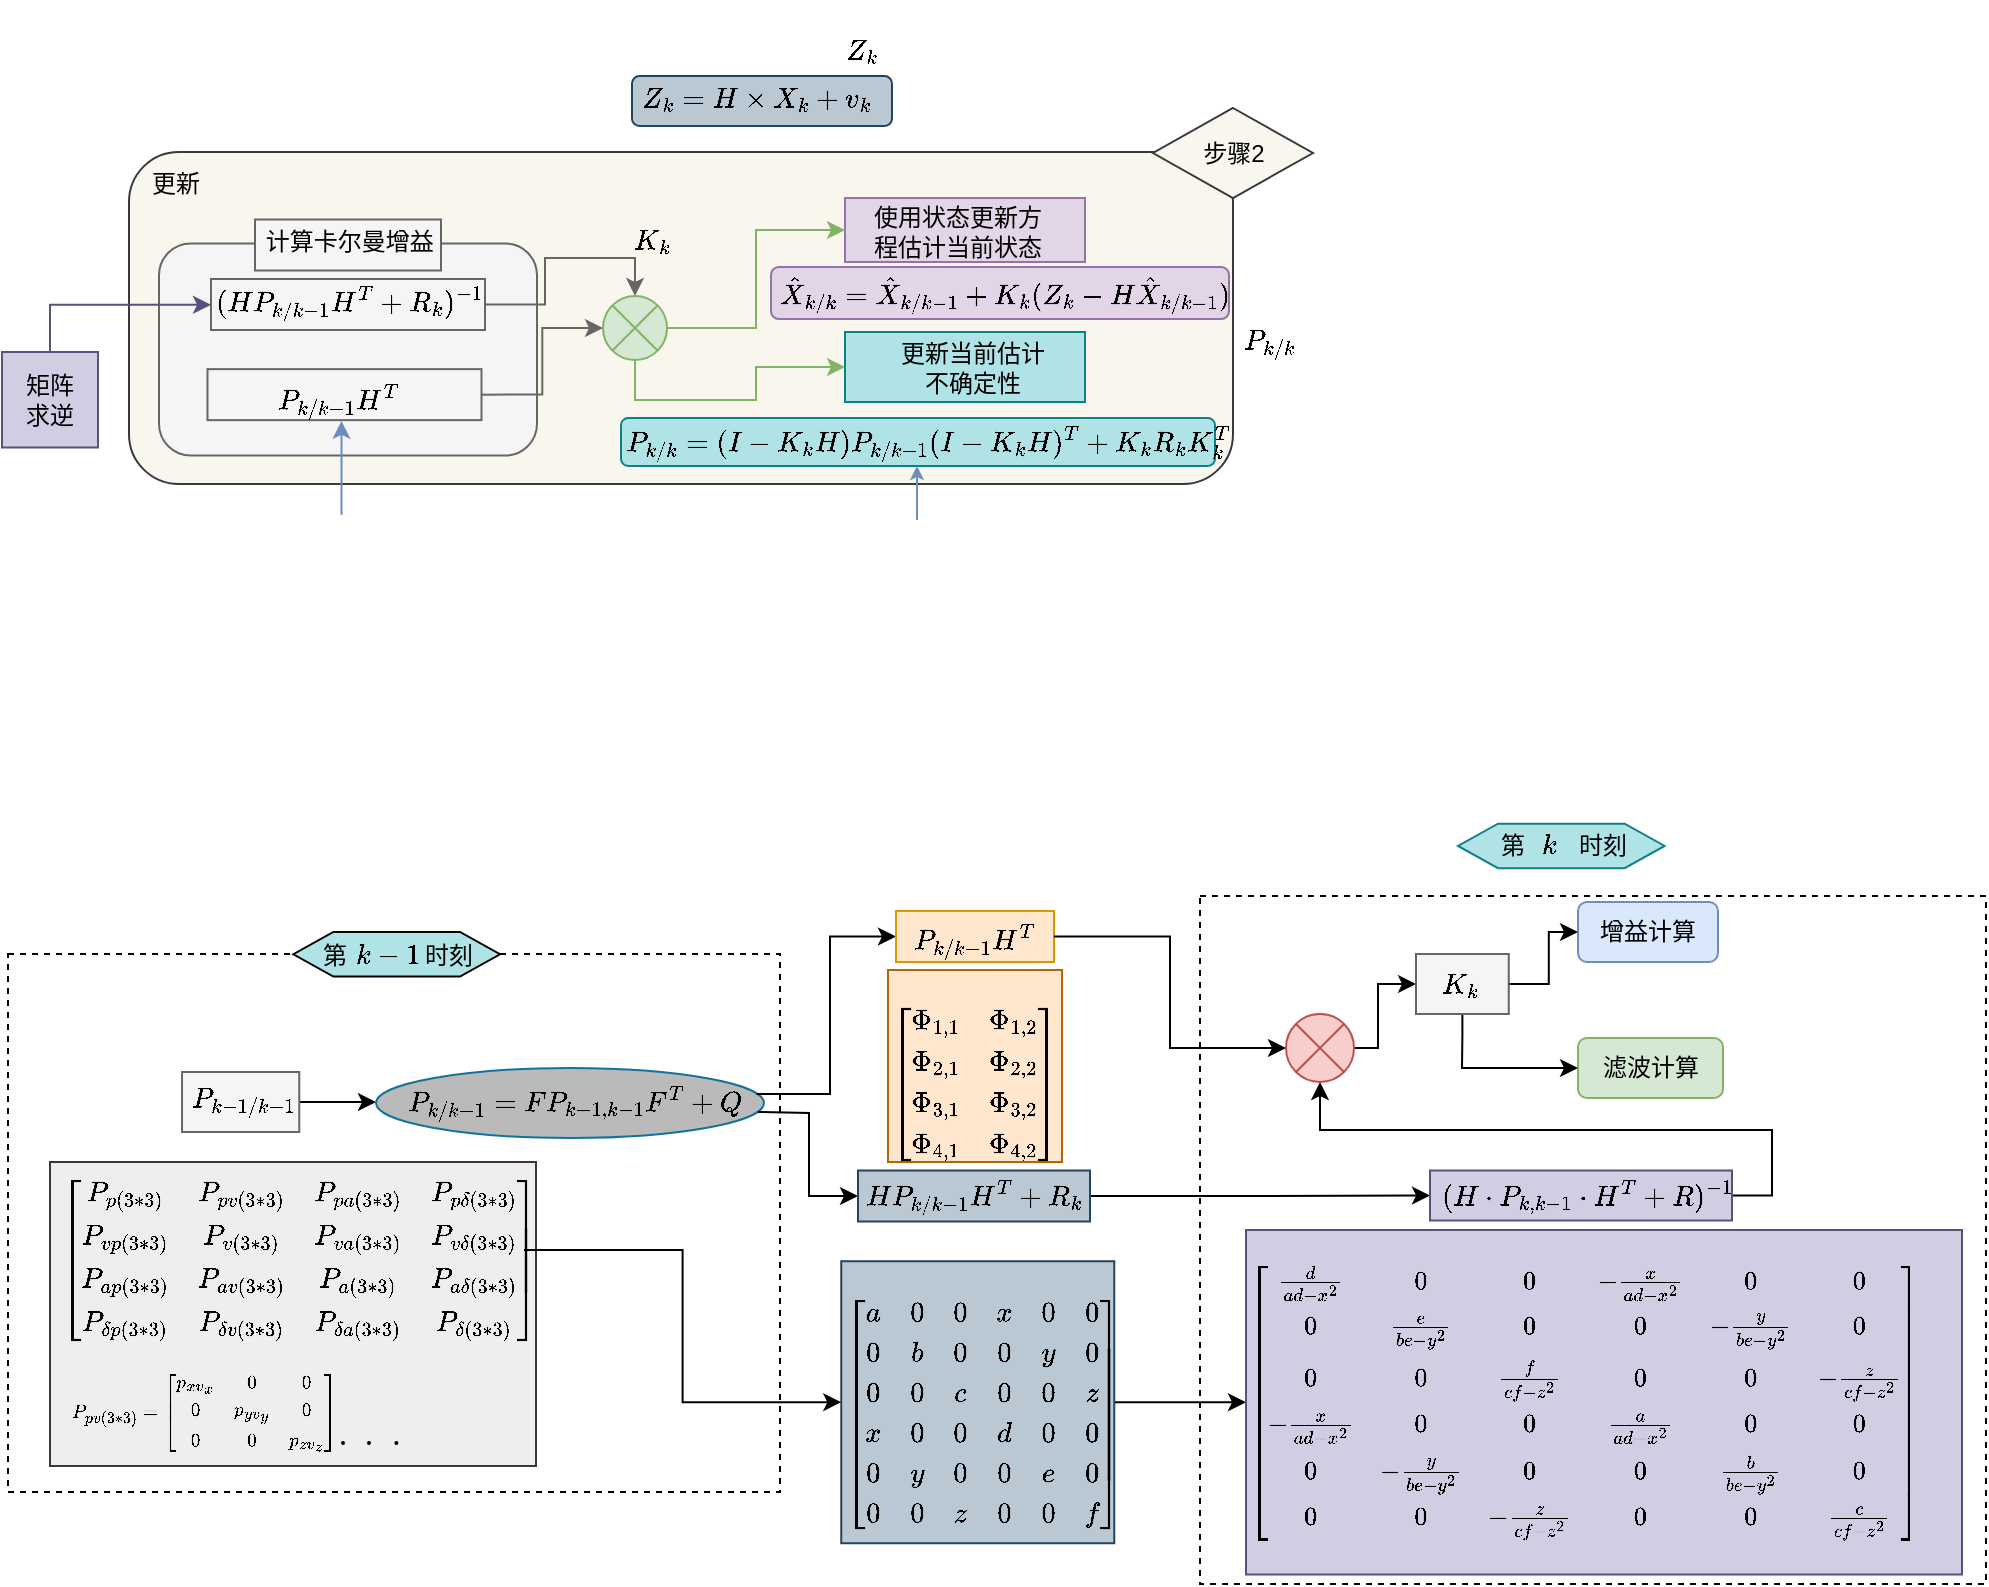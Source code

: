 <mxfile version="24.7.10">
  <diagram name="第 1 页" id="y7iJmAaxipxlzdK7qwd3">
    <mxGraphModel dx="1383" dy="1906" grid="0" gridSize="10" guides="1" tooltips="1" connect="1" arrows="1" fold="1" page="1" pageScale="1" pageWidth="827" pageHeight="1169" math="1" shadow="0">
      <root>
        <mxCell id="0" />
        <mxCell id="1" parent="0" />
        <mxCell id="mOf4tWiYJ4hYIlibuN8Z-111" value="" style="rounded=0;whiteSpace=wrap;html=1;dashed=1;" vertex="1" parent="1">
          <mxGeometry x="649" y="418" width="393" height="344" as="geometry" />
        </mxCell>
        <mxCell id="mOf4tWiYJ4hYIlibuN8Z-110" value="" style="rounded=0;whiteSpace=wrap;html=1;dashed=1;" vertex="1" parent="1">
          <mxGeometry x="53" y="447" width="386" height="269" as="geometry" />
        </mxCell>
        <mxCell id="mOf4tWiYJ4hYIlibuN8Z-69" value="$$\begin{bmatrix}&#xa;\Phi_{1,1}&amp;\Phi_{1,2}\\&#xa;\Phi_{2,1}&amp;\Phi_{2,2}\\&#xa;\Phi_{3,1}&amp;\Phi_{3,2}\\&#xa;\Phi_{4,1}&amp;\Phi_{4,2}\\\end{bmatrix}$$" style="text;whiteSpace=wrap;fillColor=#FFE6CC;strokeColor=#b46504;" vertex="1" parent="1">
          <mxGeometry x="493" y="455" width="87" height="96" as="geometry" />
        </mxCell>
        <mxCell id="mOf4tWiYJ4hYIlibuN8Z-107" value="" style="rounded=0;whiteSpace=wrap;html=1;fillColor=#eeeeee;strokeColor=#36393d;" vertex="1" parent="1">
          <mxGeometry x="74" y="551" width="243" height="152" as="geometry" />
        </mxCell>
        <mxCell id="mOf4tWiYJ4hYIlibuN8Z-101" value="" style="shape=hexagon;perimeter=hexagonPerimeter2;whiteSpace=wrap;html=1;fixedSize=1;fillColor=#b0e3e6;strokeColor=#0e8088;" vertex="1" parent="1">
          <mxGeometry x="778" y="381.87" width="103.31" height="22.25" as="geometry" />
        </mxCell>
        <mxCell id="mOf4tWiYJ4hYIlibuN8Z-100" value="" style="shape=hexagon;perimeter=hexagonPerimeter2;whiteSpace=wrap;html=1;fixedSize=1;fillColor=#B0E3E6;" vertex="1" parent="1">
          <mxGeometry x="195.69" y="436" width="103.31" height="22.25" as="geometry" />
        </mxCell>
        <mxCell id="mOf4tWiYJ4hYIlibuN8Z-90" value="" style="ellipse;whiteSpace=wrap;html=1;fillColor=#BABABA;strokeColor=#10739e;" vertex="1" parent="1">
          <mxGeometry x="237" y="504" width="194" height="35" as="geometry" />
        </mxCell>
        <mxCell id="mOf4tWiYJ4hYIlibuN8Z-72" style="edgeStyle=orthogonalEdgeStyle;rounded=0;orthogonalLoop=1;jettySize=auto;html=1;entryX=0;entryY=0.5;entryDx=0;entryDy=0;exitX=0.981;exitY=0.37;exitDx=0;exitDy=0;exitPerimeter=0;" edge="1" parent="1" source="mOf4tWiYJ4hYIlibuN8Z-90" target="mOf4tWiYJ4hYIlibuN8Z-62">
          <mxGeometry relative="1" as="geometry">
            <mxPoint x="429" y="513" as="sourcePoint" />
          </mxGeometry>
        </mxCell>
        <mxCell id="mOf4tWiYJ4hYIlibuN8Z-73" style="edgeStyle=orthogonalEdgeStyle;rounded=0;orthogonalLoop=1;jettySize=auto;html=1;entryX=0;entryY=0.5;entryDx=0;entryDy=0;" edge="1" parent="1" target="mOf4tWiYJ4hYIlibuN8Z-64">
          <mxGeometry relative="1" as="geometry">
            <mxPoint x="428" y="526" as="sourcePoint" />
            <mxPoint x="474.25" y="566.0" as="targetPoint" />
          </mxGeometry>
        </mxCell>
        <mxCell id="mOf4tWiYJ4hYIlibuN8Z-14" value="" style="rounded=1;whiteSpace=wrap;html=1;fillColor=#bac8d3;strokeColor=#23445d;" vertex="1" parent="1">
          <mxGeometry x="365" y="8" width="130" height="25" as="geometry" />
        </mxCell>
        <mxCell id="mOf4tWiYJ4hYIlibuN8Z-15" value="" style="rounded=1;whiteSpace=wrap;html=1;fillColor=#f9f7ed;strokeColor=#36393d;" vertex="1" parent="1">
          <mxGeometry x="113.5" y="46" width="552" height="166" as="geometry" />
        </mxCell>
        <mxCell id="mOf4tWiYJ4hYIlibuN8Z-16" value="" style="rounded=1;whiteSpace=wrap;html=1;fillColor=#f5f5f5;fontColor=#333333;strokeColor=#666666;" vertex="1" parent="1">
          <mxGeometry x="128.5" y="91.75" width="189" height="106" as="geometry" />
        </mxCell>
        <mxCell id="mOf4tWiYJ4hYIlibuN8Z-17" value="" style="rounded=1;whiteSpace=wrap;html=1;fillColor=#b0e3e6;strokeColor=#0e8088;" vertex="1" parent="1">
          <mxGeometry x="359.5" y="179" width="297" height="24" as="geometry" />
        </mxCell>
        <mxCell id="mOf4tWiYJ4hYIlibuN8Z-18" value="" style="rounded=1;whiteSpace=wrap;html=1;fillColor=#e1d5e7;strokeColor=#9673a6;" vertex="1" parent="1">
          <mxGeometry x="434.5" y="103.5" width="229" height="26" as="geometry" />
        </mxCell>
        <mxCell id="mOf4tWiYJ4hYIlibuN8Z-19" value="" style="rounded=0;whiteSpace=wrap;html=1;fillColor=#b0e3e6;strokeColor=#0e8088;" vertex="1" parent="1">
          <mxGeometry x="471.5" y="136" width="120" height="35" as="geometry" />
        </mxCell>
        <mxCell id="mOf4tWiYJ4hYIlibuN8Z-20" value="" style="rounded=0;whiteSpace=wrap;html=1;fillColor=#e1d5e7;strokeColor=#9673a6;" vertex="1" parent="1">
          <mxGeometry x="471.5" y="69" width="120" height="32" as="geometry" />
        </mxCell>
        <mxCell id="mOf4tWiYJ4hYIlibuN8Z-21" value="" style="rounded=0;whiteSpace=wrap;html=1;fillColor=#f5f5f5;strokeColor=#666666;fontColor=#333333;" vertex="1" parent="1">
          <mxGeometry x="176.5" y="79.75" width="93" height="25.5" as="geometry" />
        </mxCell>
        <mxCell id="mOf4tWiYJ4hYIlibuN8Z-22" value="更新" style="text;html=1;align=center;verticalAlign=middle;whiteSpace=wrap;rounded=0;" vertex="1" parent="1">
          <mxGeometry x="106.5" y="47.25" width="60" height="30" as="geometry" />
        </mxCell>
        <mxCell id="mOf4tWiYJ4hYIlibuN8Z-23" value="使用状态更新方程估计当前状态" style="text;html=1;align=center;verticalAlign=middle;whiteSpace=wrap;rounded=0;" vertex="1" parent="1">
          <mxGeometry x="480" y="71" width="96" height="30" as="geometry" />
        </mxCell>
        <mxCell id="mOf4tWiYJ4hYIlibuN8Z-24" value="更新当前估计不确定性" style="text;html=1;align=center;verticalAlign=middle;whiteSpace=wrap;rounded=0;" vertex="1" parent="1">
          <mxGeometry x="495" y="138.5" width="81" height="30" as="geometry" />
        </mxCell>
        <mxCell id="mOf4tWiYJ4hYIlibuN8Z-25" value="步骤2" style="rhombus;whiteSpace=wrap;html=1;fillColor=#f9f7ed;strokeColor=#36393d;" vertex="1" parent="1">
          <mxGeometry x="625.5" y="24" width="80" height="45" as="geometry" />
        </mxCell>
        <mxCell id="mOf4tWiYJ4hYIlibuN8Z-26" value="计算卡尔曼增益&amp;nbsp;" style="text;html=1;align=center;verticalAlign=middle;whiteSpace=wrap;rounded=0;" vertex="1" parent="1">
          <mxGeometry x="176.5" y="77.25" width="97" height="28" as="geometry" />
        </mxCell>
        <mxCell id="mOf4tWiYJ4hYIlibuN8Z-27" value="$$P_{k/k}=(I-K_{k}H)P_{k/k-1}(I-K_{k}H)^{T}+K_{k}R_{k}K_{k}^{T}$$" style="text;whiteSpace=wrap;" vertex="1" parent="1">
          <mxGeometry x="359.5" y="163.75" width="293" height="44" as="geometry" />
        </mxCell>
        <mxCell id="mOf4tWiYJ4hYIlibuN8Z-28" value="$$Z_k=H\times X_{k}+v_k$$" style="text;whiteSpace=wrap;" vertex="1" parent="1">
          <mxGeometry x="367.5" y="-6" width="120" height="36" as="geometry" />
        </mxCell>
        <mxCell id="mOf4tWiYJ4hYIlibuN8Z-29" value="$$\hat{X}_{k/k}={{\hat{X}_{k/k-1}+K_{k}(Z_{k}-H\hat{X}_{k/k-1})}}$$" style="text;whiteSpace=wrap;" vertex="1" parent="1">
          <mxGeometry x="436.5" y="87.5" width="190" height="36" as="geometry" />
        </mxCell>
        <mxCell id="mOf4tWiYJ4hYIlibuN8Z-30" value="&lt;span style=&quot;color: rgb(0, 0, 0); font-family: Helvetica; font-size: 12px; font-style: normal; font-variant-ligatures: normal; font-variant-caps: normal; font-weight: 400; letter-spacing: normal; orphans: 2; text-align: left; text-indent: 0px; text-transform: none; widows: 2; word-spacing: 0px; -webkit-text-stroke-width: 0px; white-space: normal; background-color: rgb(251, 251, 251); text-decoration-thickness: initial; text-decoration-style: initial; text-decoration-color: initial; display: inline !important; float: none;&quot;&gt;$$Z_k$$&lt;/span&gt;" style="text;whiteSpace=wrap;html=1;" vertex="1" parent="1">
          <mxGeometry x="470" y="-30" width="25" height="36" as="geometry" />
        </mxCell>
        <mxCell id="mOf4tWiYJ4hYIlibuN8Z-31" value="&lt;span style=&quot;color: rgb(0, 0, 0); font-family: Helvetica; font-size: 12px; font-style: normal; font-variant-ligatures: normal; font-variant-caps: normal; font-weight: 400; letter-spacing: normal; orphans: 2; text-align: left; text-indent: 0px; text-transform: none; widows: 2; word-spacing: 0px; -webkit-text-stroke-width: 0px; white-space: normal; background-color: rgb(251, 251, 251); text-decoration-thickness: initial; text-decoration-style: initial; text-decoration-color: initial; display: inline !important; float: none;&quot;&gt;$$P_{k/k}$$&lt;/span&gt;" style="text;html=1;align=center;verticalAlign=middle;resizable=0;points=[];autosize=1;strokeColor=none;fillColor=none;" vertex="1" parent="1">
          <mxGeometry x="642.5" y="127.5" width="83" height="26" as="geometry" />
        </mxCell>
        <mxCell id="mOf4tWiYJ4hYIlibuN8Z-32" value="&lt;span style=&quot;color: rgb(0, 0, 0); font-family: Helvetica; font-size: 12px; font-style: normal; font-variant-ligatures: normal; font-variant-caps: normal; font-weight: 400; letter-spacing: normal; orphans: 2; text-align: center; text-indent: 0px; text-transform: none; widows: 2; word-spacing: 0px; -webkit-text-stroke-width: 0px; white-space: normal; background-color: rgb(255, 255, 255); text-decoration-thickness: initial; text-decoration-style: initial; text-decoration-color: initial; display: inline !important; float: none;&quot;&gt;$$K_k$$&lt;/span&gt;" style="text;whiteSpace=wrap;html=1;" vertex="1" parent="1">
          <mxGeometry x="363.5" y="65" width="27.5" height="36" as="geometry" />
        </mxCell>
        <mxCell id="mOf4tWiYJ4hYIlibuN8Z-33" style="edgeStyle=orthogonalEdgeStyle;rounded=0;orthogonalLoop=1;jettySize=auto;html=1;entryX=0.5;entryY=0;entryDx=0;entryDy=0;strokeColor=#666666;" edge="1" parent="1" source="mOf4tWiYJ4hYIlibuN8Z-34" target="mOf4tWiYJ4hYIlibuN8Z-44">
          <mxGeometry relative="1" as="geometry">
            <Array as="points">
              <mxPoint x="321.5" y="122" />
              <mxPoint x="321.5" y="99" />
              <mxPoint x="366.5" y="99" />
            </Array>
          </mxGeometry>
        </mxCell>
        <mxCell id="mOf4tWiYJ4hYIlibuN8Z-34" value="" style="rounded=0;whiteSpace=wrap;html=1;fillColor=#f5f5f5;strokeColor=#666666;fontColor=#333333;" vertex="1" parent="1">
          <mxGeometry x="154.5" y="109.5" width="137" height="25.5" as="geometry" />
        </mxCell>
        <mxCell id="mOf4tWiYJ4hYIlibuN8Z-35" value="$$(HP_{k/k-1}{H}^{T}+R_{k})^{-1}$$" style="text;whiteSpace=wrap;" vertex="1" parent="1">
          <mxGeometry x="154.5" y="94.25" width="135" height="37.5" as="geometry" />
        </mxCell>
        <mxCell id="mOf4tWiYJ4hYIlibuN8Z-36" style="edgeStyle=orthogonalEdgeStyle;rounded=0;orthogonalLoop=1;jettySize=auto;html=1;exitX=0.5;exitY=0;exitDx=0;exitDy=0;entryX=0;entryY=0.75;entryDx=0;entryDy=0;strokeColor=#56517E;" edge="1" parent="1" source="mOf4tWiYJ4hYIlibuN8Z-37" target="mOf4tWiYJ4hYIlibuN8Z-35">
          <mxGeometry relative="1" as="geometry">
            <Array as="points">
              <mxPoint x="73.5" y="122" />
            </Array>
          </mxGeometry>
        </mxCell>
        <mxCell id="mOf4tWiYJ4hYIlibuN8Z-37" value="矩阵&lt;div&gt;求逆&lt;/div&gt;" style="rounded=0;whiteSpace=wrap;html=1;fillColor=#d0cee2;strokeColor=#56517e;" vertex="1" parent="1">
          <mxGeometry x="50" y="146" width="48" height="47.75" as="geometry" />
        </mxCell>
        <mxCell id="mOf4tWiYJ4hYIlibuN8Z-38" style="edgeStyle=orthogonalEdgeStyle;rounded=0;orthogonalLoop=1;jettySize=auto;html=1;exitX=1;exitY=0.5;exitDx=0;exitDy=0;entryX=0;entryY=0.5;entryDx=0;entryDy=0;strokeColor=#666666;" edge="1" parent="1" source="mOf4tWiYJ4hYIlibuN8Z-39" target="mOf4tWiYJ4hYIlibuN8Z-44">
          <mxGeometry relative="1" as="geometry" />
        </mxCell>
        <mxCell id="mOf4tWiYJ4hYIlibuN8Z-39" value="" style="rounded=0;whiteSpace=wrap;html=1;fillColor=#f5f5f5;strokeColor=#666666;fontColor=#333333;" vertex="1" parent="1">
          <mxGeometry x="152.75" y="154.57" width="137" height="25.5" as="geometry" />
        </mxCell>
        <mxCell id="mOf4tWiYJ4hYIlibuN8Z-40" value="$$P_{k/k-1}H^{T}$$" style="text;whiteSpace=wrap;" vertex="1" parent="1">
          <mxGeometry x="186" y="143" width="70.5" height="36" as="geometry" />
        </mxCell>
        <mxCell id="mOf4tWiYJ4hYIlibuN8Z-41" value="" style="endArrow=classic;html=1;rounded=0;strokeColor=#6C8EBF;" edge="1" parent="1">
          <mxGeometry width="50" height="50" relative="1" as="geometry">
            <mxPoint x="219.75" y="227.44" as="sourcePoint" />
            <mxPoint x="219.75" y="180.44" as="targetPoint" />
          </mxGeometry>
        </mxCell>
        <mxCell id="mOf4tWiYJ4hYIlibuN8Z-42" style="edgeStyle=orthogonalEdgeStyle;rounded=0;orthogonalLoop=1;jettySize=auto;html=1;entryX=0;entryY=0.5;entryDx=0;entryDy=0;strokeColor=#82B366;" edge="1" parent="1" source="mOf4tWiYJ4hYIlibuN8Z-44" target="mOf4tWiYJ4hYIlibuN8Z-20">
          <mxGeometry relative="1" as="geometry" />
        </mxCell>
        <mxCell id="mOf4tWiYJ4hYIlibuN8Z-43" style="edgeStyle=orthogonalEdgeStyle;rounded=0;orthogonalLoop=1;jettySize=auto;html=1;exitX=0.5;exitY=1;exitDx=0;exitDy=0;entryX=0;entryY=0.5;entryDx=0;entryDy=0;strokeColor=#82B366;" edge="1" parent="1" source="mOf4tWiYJ4hYIlibuN8Z-44" target="mOf4tWiYJ4hYIlibuN8Z-19">
          <mxGeometry relative="1" as="geometry" />
        </mxCell>
        <mxCell id="mOf4tWiYJ4hYIlibuN8Z-44" value="" style="shape=sumEllipse;perimeter=ellipsePerimeter;whiteSpace=wrap;html=1;backgroundOutline=1;fillColor=#d5e8d4;strokeColor=#82B366;" vertex="1" parent="1">
          <mxGeometry x="350.5" y="118" width="32" height="32" as="geometry" />
        </mxCell>
        <mxCell id="mOf4tWiYJ4hYIlibuN8Z-45" value="" style="endArrow=classic;html=1;rounded=0;strokeColor=#6C8EBF;jumpSize=6;startSize=6;endSize=4;" edge="1" parent="1">
          <mxGeometry width="50" height="50" relative="1" as="geometry">
            <mxPoint x="507.5" y="230" as="sourcePoint" />
            <mxPoint x="507.5" y="203" as="targetPoint" />
          </mxGeometry>
        </mxCell>
        <mxCell id="mOf4tWiYJ4hYIlibuN8Z-46" value="$$k-1$$" style="text;html=1;align=center;verticalAlign=middle;resizable=0;points=[];autosize=1;strokeColor=none;fillColor=none;" vertex="1" parent="1">
          <mxGeometry x="207.69" y="433.25" width="70" height="30" as="geometry" />
        </mxCell>
        <mxCell id="mOf4tWiYJ4hYIlibuN8Z-47" value="第" style="text;html=1;align=center;verticalAlign=middle;resizable=0;points=[];autosize=1;strokeColor=none;fillColor=none;" vertex="1" parent="1">
          <mxGeometry x="195.69" y="433.25" width="40" height="30" as="geometry" />
        </mxCell>
        <mxCell id="mOf4tWiYJ4hYIlibuN8Z-48" value="时刻" style="text;html=1;align=center;verticalAlign=middle;resizable=0;points=[];autosize=1;strokeColor=none;fillColor=none;" vertex="1" parent="1">
          <mxGeometry x="247.69" y="433.25" width="50" height="30" as="geometry" />
        </mxCell>
        <mxCell id="mOf4tWiYJ4hYIlibuN8Z-50" value="$$k$$" style="text;html=1;align=center;verticalAlign=middle;resizable=0;points=[];autosize=1;strokeColor=none;fillColor=none;" vertex="1" parent="1">
          <mxGeometry x="793" y="378" width="60" height="30" as="geometry" />
        </mxCell>
        <mxCell id="mOf4tWiYJ4hYIlibuN8Z-51" value="第" style="text;html=1;align=center;verticalAlign=middle;resizable=0;points=[];autosize=1;strokeColor=none;fillColor=none;" vertex="1" parent="1">
          <mxGeometry x="784.5" y="378" width="40" height="30" as="geometry" />
        </mxCell>
        <mxCell id="mOf4tWiYJ4hYIlibuN8Z-52" value="时刻" style="text;html=1;align=center;verticalAlign=middle;resizable=0;points=[];autosize=1;strokeColor=none;fillColor=none;" vertex="1" parent="1">
          <mxGeometry x="824.5" y="378" width="50" height="30" as="geometry" />
        </mxCell>
        <mxCell id="mOf4tWiYJ4hYIlibuN8Z-54" value="滤波计算" style="rounded=1;whiteSpace=wrap;html=1;fillColor=#d5e8d4;strokeColor=#82b366;" vertex="1" parent="1">
          <mxGeometry x="838" y="489" width="72.5" height="30" as="geometry" />
        </mxCell>
        <mxCell id="mOf4tWiYJ4hYIlibuN8Z-55" value="增益计算" style="rounded=1;whiteSpace=wrap;html=1;fillColor=#dae8fc;strokeColor=#6c8ebf;" vertex="1" parent="1">
          <mxGeometry x="838" y="421" width="70" height="30" as="geometry" />
        </mxCell>
        <mxCell id="mOf4tWiYJ4hYIlibuN8Z-61" style="edgeStyle=orthogonalEdgeStyle;rounded=0;orthogonalLoop=1;jettySize=auto;html=1;exitX=1;exitY=0.5;exitDx=0;exitDy=0;" edge="1" parent="1" source="mOf4tWiYJ4hYIlibuN8Z-56">
          <mxGeometry relative="1" as="geometry">
            <mxPoint x="237" y="521" as="targetPoint" />
          </mxGeometry>
        </mxCell>
        <mxCell id="mOf4tWiYJ4hYIlibuN8Z-56" value="" style="rounded=0;whiteSpace=wrap;html=1;fillColor=#f5f5f5;strokeColor=#666666;fontColor=#333333;" vertex="1" parent="1">
          <mxGeometry x="140.01" y="506" width="58.62" height="30" as="geometry" />
        </mxCell>
        <mxCell id="mOf4tWiYJ4hYIlibuN8Z-57" value="$$P_{k-1/k-1}$$" style="text;whiteSpace=wrap;" vertex="1" parent="1">
          <mxGeometry x="142.94" y="494" width="52.75" height="36" as="geometry" />
        </mxCell>
        <mxCell id="mOf4tWiYJ4hYIlibuN8Z-58" value="$${{P_{k/k-1}}}={{FP_{k-1,k-1}F^{T}+Q}}$$" style="text;whiteSpace=wrap;" vertex="1" parent="1">
          <mxGeometry x="250.5" y="494" width="167" height="36" as="geometry" />
        </mxCell>
        <mxCell id="mOf4tWiYJ4hYIlibuN8Z-62" value="" style="rounded=0;whiteSpace=wrap;html=1;fillColor=#ffe6cc;strokeColor=#d79b00;" vertex="1" parent="1">
          <mxGeometry x="497" y="425.5" width="79" height="25.5" as="geometry" />
        </mxCell>
        <mxCell id="mOf4tWiYJ4hYIlibuN8Z-63" value="$${{P_{k/k-1}}}H^T$$" style="text;whiteSpace=wrap;" vertex="1" parent="1">
          <mxGeometry x="503.75" y="413.25" width="68.25" height="36" as="geometry" />
        </mxCell>
        <mxCell id="mOf4tWiYJ4hYIlibuN8Z-78" style="edgeStyle=orthogonalEdgeStyle;rounded=0;orthogonalLoop=1;jettySize=auto;html=1;entryX=0;entryY=0.5;entryDx=0;entryDy=0;" edge="1" parent="1" source="mOf4tWiYJ4hYIlibuN8Z-64" target="mOf4tWiYJ4hYIlibuN8Z-75">
          <mxGeometry relative="1" as="geometry" />
        </mxCell>
        <mxCell id="mOf4tWiYJ4hYIlibuN8Z-64" value="" style="rounded=0;whiteSpace=wrap;html=1;fillColor=#bac8d3;strokeColor=#23445d;" vertex="1" parent="1">
          <mxGeometry x="478" y="555.25" width="116" height="25.5" as="geometry" />
        </mxCell>
        <mxCell id="mOf4tWiYJ4hYIlibuN8Z-65" value="$${{HP_{k/k-1}}}H^T+R_k$$" style="text;whiteSpace=wrap;" vertex="1" parent="1">
          <mxGeometry x="480.25" y="541" width="108.75" height="36" as="geometry" />
        </mxCell>
        <mxCell id="mOf4tWiYJ4hYIlibuN8Z-93" style="edgeStyle=orthogonalEdgeStyle;rounded=0;orthogonalLoop=1;jettySize=auto;html=1;exitX=1;exitY=0.5;exitDx=0;exitDy=0;" edge="1" parent="1" source="mOf4tWiYJ4hYIlibuN8Z-70" target="mOf4tWiYJ4hYIlibuN8Z-71">
          <mxGeometry relative="1" as="geometry" />
        </mxCell>
        <mxCell id="mOf4tWiYJ4hYIlibuN8Z-70" value="$$\left [&#xa;\begin{matrix}&#xa;a&amp;0&amp;0&amp;x&amp;0&amp;0\\&#xa;0&amp;b&amp;0&amp;0&amp;y&amp;0\\&#xa;0&amp;0&amp;c&amp;0&amp;0&amp;z\\&#xa;x&amp;0&amp;0&amp;d&amp;0&amp;0\\&#xa;0&amp;y&amp;0&amp;0&amp;e&amp;0\\&#xa;0&amp;0&amp;z&amp;0&amp;0&amp;f&#xa;\end{matrix}&#xa; \right ]$$" style="text;whiteSpace=wrap;fillColor=#bac8d3;strokeColor=#23445d;" vertex="1" parent="1">
          <mxGeometry x="469.63" y="600.62" width="136.5" height="141" as="geometry" />
        </mxCell>
        <mxCell id="mOf4tWiYJ4hYIlibuN8Z-71" value="&lt;font style=&quot;font-size: 11px;&quot;&gt;$$\left [ \begin{matrix}\frac{d}{ad-x^2}&amp;amp;0&amp;amp;0&amp;amp;-\frac{x}{ad-x^2}&amp;amp;0&amp;amp;0\\0&amp;amp;\frac{e}{be-y^2}&amp;amp;0&amp;amp;0&amp;amp;-\frac{y}{be-y^2}&amp;amp;0\\0&amp;amp;0&amp;amp;\frac{f}{cf-z^2}&amp;amp;0&amp;amp;0&amp;amp;-\frac{z}{cf-z^2}\\-\frac{x}{ad-x^2}&amp;amp;0&amp;amp;0&amp;amp;\frac{a}{ad-x^2}&amp;amp;0&amp;amp;0\\0&amp;amp;-\frac{y}{be-y^2}&amp;amp;0&amp;amp;0&amp;amp;\frac{b}{be-y^2}&amp;amp;0\\0&amp;amp;0&amp;amp;-\frac{z}{cf-z^2}&amp;amp;0&amp;amp;0&amp;amp;\frac{c}{cf-z^2}\end{matrix} \right ]$$&lt;/font&gt;" style="text;whiteSpace=wrap;html=1;fillColor=#d0cee2;strokeColor=#56517e;" vertex="1" parent="1">
          <mxGeometry x="672" y="585" width="358" height="172.25" as="geometry" />
        </mxCell>
        <mxCell id="mOf4tWiYJ4hYIlibuN8Z-81" style="edgeStyle=orthogonalEdgeStyle;rounded=0;orthogonalLoop=1;jettySize=auto;html=1;entryX=0.5;entryY=1;entryDx=0;entryDy=0;entryPerimeter=0;" edge="1" parent="1" source="mOf4tWiYJ4hYIlibuN8Z-75" target="mOf4tWiYJ4hYIlibuN8Z-79">
          <mxGeometry relative="1" as="geometry">
            <mxPoint x="924.714" y="520.714" as="targetPoint" />
            <Array as="points">
              <mxPoint x="935" y="568" />
              <mxPoint x="935" y="535" />
              <mxPoint x="709" y="535" />
            </Array>
          </mxGeometry>
        </mxCell>
        <mxCell id="mOf4tWiYJ4hYIlibuN8Z-75" value="" style="rounded=0;whiteSpace=wrap;html=1;fillColor=#d0cee2;strokeColor=#56517e;" vertex="1" parent="1">
          <mxGeometry x="764" y="555.25" width="151" height="25" as="geometry" />
        </mxCell>
        <mxCell id="mOf4tWiYJ4hYIlibuN8Z-76" value="$$(H\cdot P_{k,k-1}\cdot H^T+R)^{-1}$$" style="text;whiteSpace=wrap;" vertex="1" parent="1">
          <mxGeometry x="767.63" y="541" width="144.37" height="36" as="geometry" />
        </mxCell>
        <mxCell id="mOf4tWiYJ4hYIlibuN8Z-82" style="edgeStyle=orthogonalEdgeStyle;rounded=0;orthogonalLoop=1;jettySize=auto;html=1;exitX=1;exitY=0.5;exitDx=0;exitDy=0;exitPerimeter=0;entryX=0;entryY=0.5;entryDx=0;entryDy=0;" edge="1" parent="1" source="mOf4tWiYJ4hYIlibuN8Z-79" target="mOf4tWiYJ4hYIlibuN8Z-83">
          <mxGeometry relative="1" as="geometry">
            <mxPoint x="768.714" y="493.857" as="targetPoint" />
            <Array as="points">
              <mxPoint x="738" y="494" />
              <mxPoint x="738" y="462" />
            </Array>
          </mxGeometry>
        </mxCell>
        <mxCell id="mOf4tWiYJ4hYIlibuN8Z-79" value="" style="verticalLabelPosition=bottom;verticalAlign=top;html=1;shape=mxgraph.flowchart.or;fillColor=#f8cecc;strokeColor=#b85450;" vertex="1" parent="1">
          <mxGeometry x="692" y="477" width="34" height="34" as="geometry" />
        </mxCell>
        <mxCell id="mOf4tWiYJ4hYIlibuN8Z-80" style="edgeStyle=orthogonalEdgeStyle;rounded=0;orthogonalLoop=1;jettySize=auto;html=1;exitX=1;exitY=0.5;exitDx=0;exitDy=0;entryX=0;entryY=0.5;entryDx=0;entryDy=0;entryPerimeter=0;" edge="1" parent="1" source="mOf4tWiYJ4hYIlibuN8Z-62" target="mOf4tWiYJ4hYIlibuN8Z-79">
          <mxGeometry relative="1" as="geometry" />
        </mxCell>
        <mxCell id="mOf4tWiYJ4hYIlibuN8Z-85" style="edgeStyle=orthogonalEdgeStyle;rounded=0;orthogonalLoop=1;jettySize=auto;html=1;entryX=0;entryY=0.5;entryDx=0;entryDy=0;" edge="1" parent="1" source="mOf4tWiYJ4hYIlibuN8Z-83" target="mOf4tWiYJ4hYIlibuN8Z-55">
          <mxGeometry relative="1" as="geometry" />
        </mxCell>
        <mxCell id="mOf4tWiYJ4hYIlibuN8Z-89" style="edgeStyle=orthogonalEdgeStyle;rounded=0;orthogonalLoop=1;jettySize=auto;html=1;entryX=0;entryY=0.5;entryDx=0;entryDy=0;exitX=0.5;exitY=1;exitDx=0;exitDy=0;" edge="1" parent="1" source="mOf4tWiYJ4hYIlibuN8Z-83" target="mOf4tWiYJ4hYIlibuN8Z-54">
          <mxGeometry relative="1" as="geometry">
            <mxPoint x="779" y="483" as="sourcePoint" />
            <Array as="points">
              <mxPoint x="780" y="487" />
              <mxPoint x="780" y="487" />
              <mxPoint x="780" y="504" />
            </Array>
          </mxGeometry>
        </mxCell>
        <mxCell id="mOf4tWiYJ4hYIlibuN8Z-83" value="" style="rounded=0;whiteSpace=wrap;html=1;fillColor=#f5f5f5;strokeColor=#666666;fontColor=#333333;" vertex="1" parent="1">
          <mxGeometry x="757" y="447" width="46.37" height="30" as="geometry" />
        </mxCell>
        <mxCell id="mOf4tWiYJ4hYIlibuN8Z-84" value="$$K_k$$" style="text;whiteSpace=wrap;" vertex="1" parent="1">
          <mxGeometry x="767.63" y="437" width="26" height="33.25" as="geometry" />
        </mxCell>
        <mxCell id="mOf4tWiYJ4hYIlibuN8Z-94" style="edgeStyle=orthogonalEdgeStyle;rounded=0;orthogonalLoop=1;jettySize=auto;html=1;" edge="1" parent="1" source="mOf4tWiYJ4hYIlibuN8Z-91" target="mOf4tWiYJ4hYIlibuN8Z-70">
          <mxGeometry relative="1" as="geometry" />
        </mxCell>
        <mxCell id="mOf4tWiYJ4hYIlibuN8Z-91" value="$$\left[\begin{array}{cccccc}&#xa;P_{p(3*3)}&amp;P_{pv(3*3)}&amp;P_{pa(3*3)}&amp;P_{p\delta(3*3)}\\&#xa;P_{vp(3*3)}&amp;P_{v(3*3)}&amp;P_{va(3*3)}&amp;P_{v\delta(3*3)}\\&#xa;P_{ap(3*3)}&amp;P_{av(3*3)}&amp;P_{a(3*3)}&amp;P_{a\delta(3*3)}\\&#xa;P_{\delta p(3*3)}&amp;P_{\delta v(3*3)}&amp;P_{\delta a(3*3)}&amp;P_{\delta(3*3)}\\&#xa;\end{array}\right]$$" style="text;whiteSpace=wrap;" vertex="1" parent="1">
          <mxGeometry x="78" y="541" width="233" height="108" as="geometry" />
        </mxCell>
        <mxCell id="mOf4tWiYJ4hYIlibuN8Z-95" value="$$P_{pv(3*3)}=&#xa;\left[\begin{array}{cccccc}&#xa;p_{x v_x} &amp; 0 &amp; 0\\&#xa;0 &amp; p_{y v_y} &amp;0\\&#xa;0 &amp; 0 &amp; p_{z v_z}&#xa;\end{array}\right]$$" style="text;whiteSpace=wrap;fontSize=8;" vertex="1" parent="1">
          <mxGeometry x="83" y="642" width="134" height="60" as="geometry" />
        </mxCell>
        <mxCell id="mOf4tWiYJ4hYIlibuN8Z-96" value="" style="shape=ellipse;html=1;dashed=0;whiteSpace=wrap;aspect=fixed;perimeter=ellipsePerimeter;fillColor=#1A1A1A;" vertex="1" parent="1">
          <mxGeometry x="220" y="691" width="1" height="1" as="geometry" />
        </mxCell>
        <mxCell id="mOf4tWiYJ4hYIlibuN8Z-97" value="" style="shape=ellipse;html=1;dashed=0;whiteSpace=wrap;aspect=fixed;perimeter=ellipsePerimeter;fillColor=#1A1A1A;" vertex="1" parent="1">
          <mxGeometry x="233" y="691" width="1" height="1" as="geometry" />
        </mxCell>
        <mxCell id="mOf4tWiYJ4hYIlibuN8Z-98" value="" style="shape=ellipse;html=1;dashed=0;whiteSpace=wrap;aspect=fixed;perimeter=ellipsePerimeter;fillColor=#1A1A1A;" vertex="1" parent="1">
          <mxGeometry x="246.69" y="691" width="1" height="1" as="geometry" />
        </mxCell>
      </root>
    </mxGraphModel>
  </diagram>
</mxfile>
